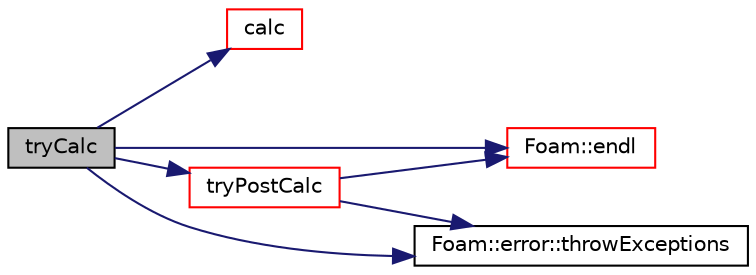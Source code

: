 digraph "tryCalc"
{
  bgcolor="transparent";
  edge [fontname="Helvetica",fontsize="10",labelfontname="Helvetica",labelfontsize="10"];
  node [fontname="Helvetica",fontsize="10",shape=record];
  rankdir="LR";
  Node1 [label="tryCalc",height=0.2,width=0.4,color="black", fillcolor="grey75", style="filled", fontcolor="black"];
  Node1 -> Node2 [color="midnightblue",fontsize="10",style="solid",fontname="Helvetica"];
  Node2 [label="calc",height=0.2,width=0.4,color="red",URL="$a00195.html#a54a61475464d78e41bd70da999f29290",tooltip="Time loop calculations. "];
  Node1 -> Node3 [color="midnightblue",fontsize="10",style="solid",fontname="Helvetica"];
  Node3 [label="Foam::endl",height=0.2,width=0.4,color="red",URL="$a10958.html#a2db8fe02a0d3909e9351bb4275b23ce4",tooltip="Add newline and flush stream. "];
  Node1 -> Node4 [color="midnightblue",fontsize="10",style="solid",fontname="Helvetica"];
  Node4 [label="Foam::error::throwExceptions",height=0.2,width=0.4,color="black",URL="$a00685.html#a91dd3090c6f6bb93e45fb3e4e8cf3b9c"];
  Node1 -> Node5 [color="midnightblue",fontsize="10",style="solid",fontname="Helvetica"];
  Node5 [label="tryPostCalc",height=0.2,width=0.4,color="red",URL="$a00195.html#ae4b76e23dfd4d7be77ede92fde6c29cd",tooltip="Post-time loop calculations. "];
  Node5 -> Node4 [color="midnightblue",fontsize="10",style="solid",fontname="Helvetica"];
  Node5 -> Node3 [color="midnightblue",fontsize="10",style="solid",fontname="Helvetica"];
}
